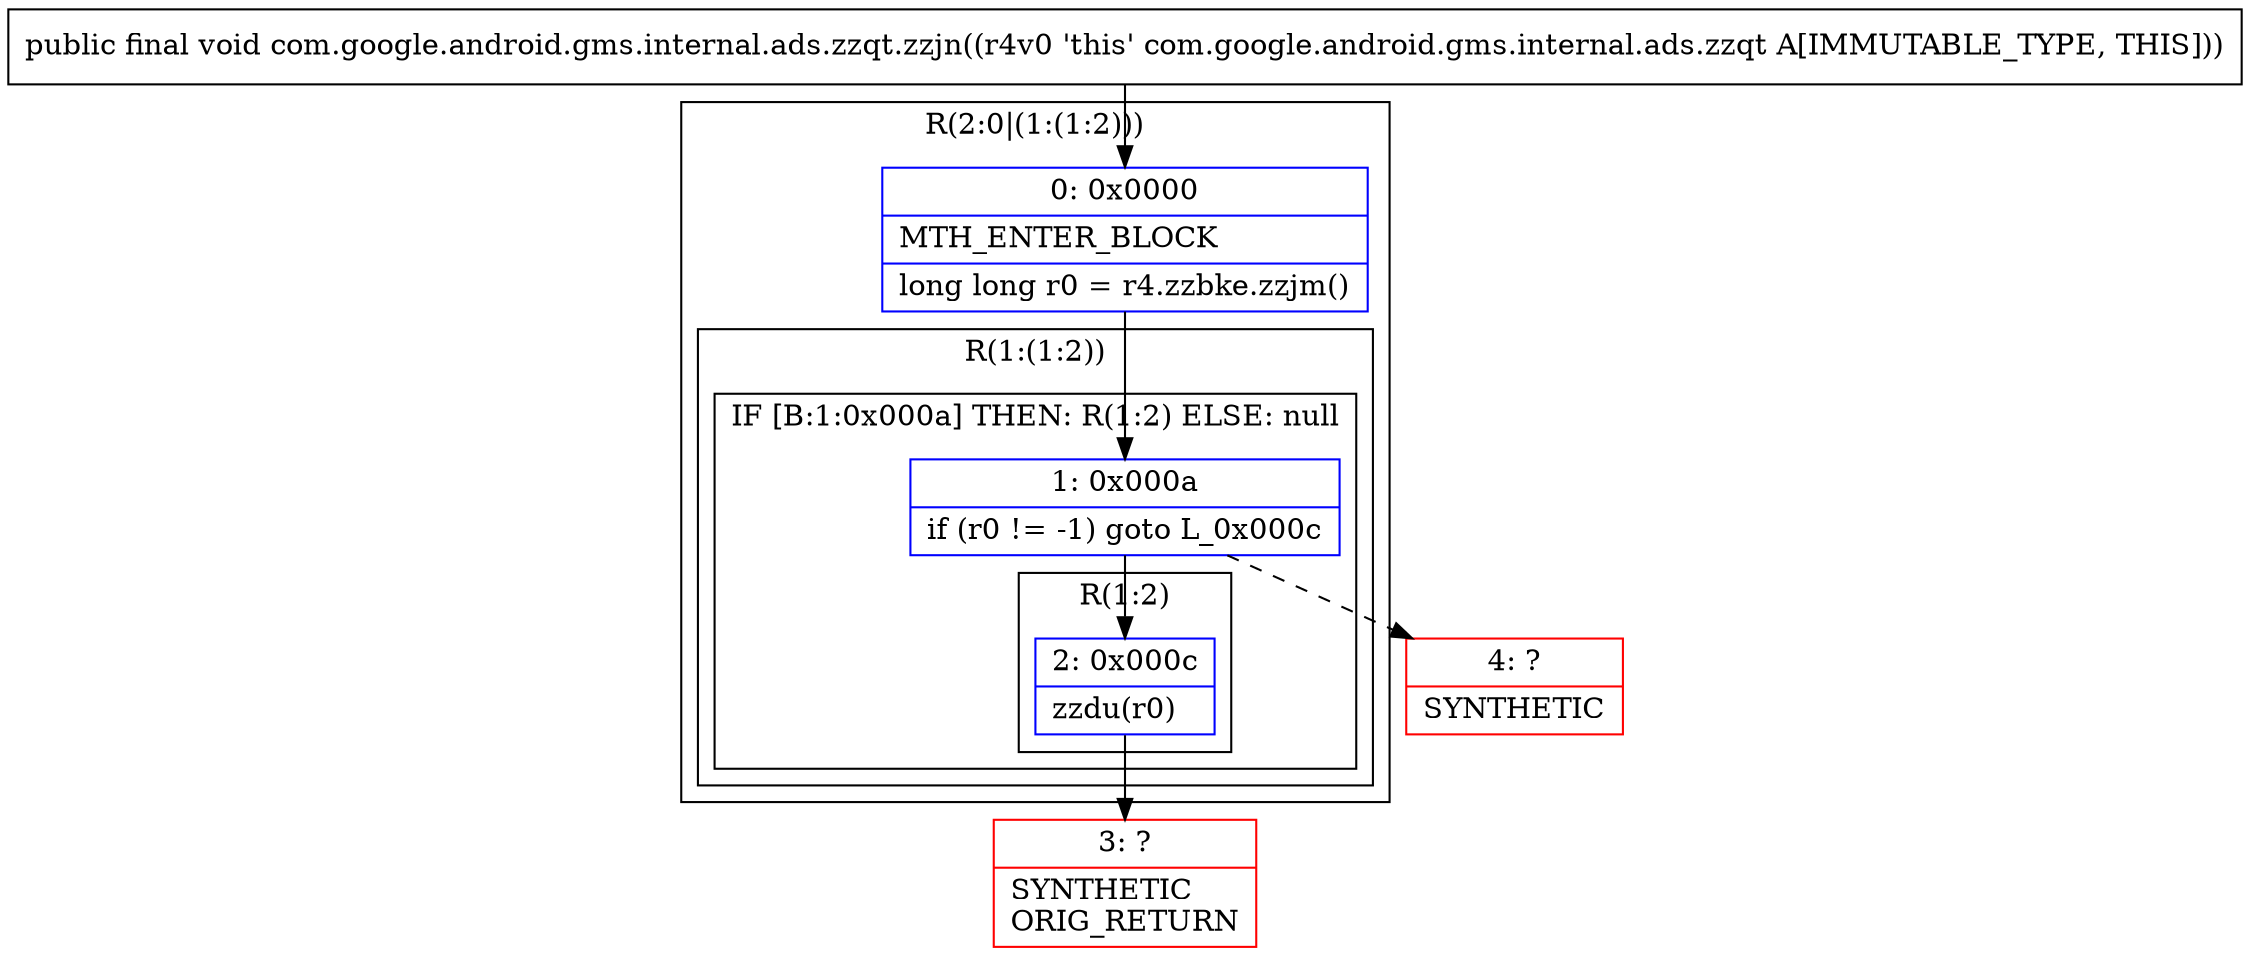digraph "CFG forcom.google.android.gms.internal.ads.zzqt.zzjn()V" {
subgraph cluster_Region_1463135806 {
label = "R(2:0|(1:(1:2)))";
node [shape=record,color=blue];
Node_0 [shape=record,label="{0\:\ 0x0000|MTH_ENTER_BLOCK\l|long long r0 = r4.zzbke.zzjm()\l}"];
subgraph cluster_Region_96997139 {
label = "R(1:(1:2))";
node [shape=record,color=blue];
subgraph cluster_IfRegion_488651049 {
label = "IF [B:1:0x000a] THEN: R(1:2) ELSE: null";
node [shape=record,color=blue];
Node_1 [shape=record,label="{1\:\ 0x000a|if (r0 != \-1) goto L_0x000c\l}"];
subgraph cluster_Region_1582420952 {
label = "R(1:2)";
node [shape=record,color=blue];
Node_2 [shape=record,label="{2\:\ 0x000c|zzdu(r0)\l}"];
}
}
}
}
Node_3 [shape=record,color=red,label="{3\:\ ?|SYNTHETIC\lORIG_RETURN\l}"];
Node_4 [shape=record,color=red,label="{4\:\ ?|SYNTHETIC\l}"];
MethodNode[shape=record,label="{public final void com.google.android.gms.internal.ads.zzqt.zzjn((r4v0 'this' com.google.android.gms.internal.ads.zzqt A[IMMUTABLE_TYPE, THIS])) }"];
MethodNode -> Node_0;
Node_0 -> Node_1;
Node_1 -> Node_2;
Node_1 -> Node_4[style=dashed];
Node_2 -> Node_3;
}

